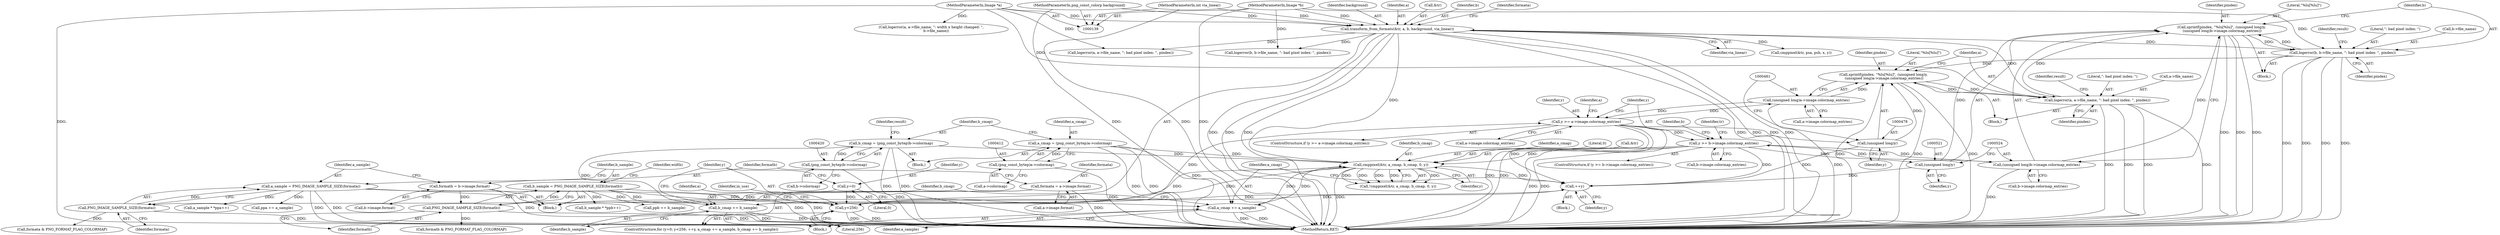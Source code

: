 digraph "0_Android_9d4853418ab2f754c2b63e091c29c5529b8b86ca_27@API" {
"1000517" [label="(Call,sprintf(pindex, \"%lu[%lu]\", (unsigned long)y,\n (unsigned long)b->image.colormap_entries))"];
"1000487" [label="(Call,logerror(a, a->file_name, \": bad pixel index: \", pindex))"];
"1000247" [label="(Call,transform_from_formats(&tr, a, b, background, via_linear))"];
"1000140" [label="(MethodParameterIn,Image *a)"];
"1000141" [label="(MethodParameterIn,Image *b)"];
"1000143" [label="(MethodParameterIn,png_const_colorp background)"];
"1000142" [label="(MethodParameterIn,int via_linear)"];
"1000474" [label="(Call,sprintf(pindex, \"%lu[%lu]\", (unsigned long)y,\n (unsigned long)a->image.colormap_entries))"];
"1000530" [label="(Call,logerror(b, b->file_name, \": bad pixel index: \", pindex))"];
"1000517" [label="(Call,sprintf(pindex, \"%lu[%lu]\", (unsigned long)y,\n (unsigned long)b->image.colormap_entries))"];
"1000520" [label="(Call,(unsigned long)y)"];
"1000499" [label="(Call,y >= b->image.colormap_entries)"];
"1000456" [label="(Call,y >= a->image.colormap_entries)"];
"1000437" [label="(Call,y<256)"];
"1000441" [label="(Call,++y)"];
"1000477" [label="(Call,(unsigned long)y)"];
"1000543" [label="(Call,cmppixel(&tr, a_cmap, b_cmap, 0, y))"];
"1000444" [label="(Call,a_cmap += a_sample)"];
"1000206" [label="(Call,a_sample = PNG_IMAGE_SAMPLE_SIZE(formata))"];
"1000208" [label="(Call,PNG_IMAGE_SAMPLE_SIZE(formata))"];
"1000190" [label="(Call,formata = a->image.format)"];
"1000409" [label="(Call,a_cmap = (png_const_bytep)a->colormap)"];
"1000411" [label="(Call,(png_const_bytep)a->colormap)"];
"1000417" [label="(Call,b_cmap = (png_const_bytep)b->colormap)"];
"1000419" [label="(Call,(png_const_bytep)b->colormap)"];
"1000447" [label="(Call,b_cmap += b_sample)"];
"1000211" [label="(Call,b_sample = PNG_IMAGE_SAMPLE_SIZE(formatb))"];
"1000213" [label="(Call,PNG_IMAGE_SAMPLE_SIZE(formatb))"];
"1000198" [label="(Call,formatb = b->image.format)"];
"1000434" [label="(Call,y=0)"];
"1000480" [label="(Call,(unsigned long)a->image.colormap_entries)"];
"1000523" [label="(Call,(unsigned long)b->image.colormap_entries)"];
"1000881" [label="(Call,b_sample * *ppb++)"];
"1000433" [label="(ControlStructure,for (y=0; y<256; ++y, a_cmap += a_sample, b_cmap += b_sample))"];
"1000445" [label="(Identifier,a_cmap)"];
"1000213" [label="(Call,PNG_IMAGE_SAMPLE_SIZE(formatb))"];
"1000891" [label="(Call,ppb += b_sample)"];
"1000141" [label="(MethodParameterIn,Image *b)"];
"1000532" [label="(Call,b->file_name)"];
"1000143" [label="(MethodParameterIn,png_const_colorp background)"];
"1000866" [label="(Call,ppa += a_sample)"];
"1000440" [label="(Block,)"];
"1000191" [label="(Identifier,formata)"];
"1001059" [label="(Call,cmppixel(&tr, psa, psb, x, y))"];
"1000140" [label="(MethodParameterIn,Image *a)"];
"1000531" [label="(Identifier,b)"];
"1000457" [label="(Identifier,y)"];
"1000410" [label="(Identifier,a_cmap)"];
"1000206" [label="(Call,a_sample = PNG_IMAGE_SAMPLE_SIZE(formata))"];
"1000487" [label="(Call,logerror(a, a->file_name, \": bad pixel index: \", pindex))"];
"1000417" [label="(Call,b_cmap = (png_const_bytep)b->colormap)"];
"1000212" [label="(Identifier,b_sample)"];
"1000547" [label="(Identifier,b_cmap)"];
"1000407" [label="(Block,)"];
"1000556" [label="(Identifier,a)"];
"1000144" [label="(Block,)"];
"1000211" [label="(Call,b_sample = PNG_IMAGE_SAMPLE_SIZE(formatb))"];
"1000546" [label="(Identifier,a_cmap)"];
"1000199" [label="(Identifier,formatb)"];
"1000207" [label="(Identifier,a_sample)"];
"1000523" [label="(Call,(unsigned long)b->image.colormap_entries)"];
"1000548" [label="(Literal,0)"];
"1000413" [label="(Call,a->colormap)"];
"1000517" [label="(Call,sprintf(pindex, \"%lu[%lu]\", (unsigned long)y,\n (unsigned long)b->image.colormap_entries))"];
"1000456" [label="(Call,y >= a->image.colormap_entries)"];
"1000190" [label="(Call,formata = a->image.format)"];
"1000474" [label="(Call,sprintf(pindex, \"%lu[%lu]\", (unsigned long)y,\n (unsigned long)a->image.colormap_entries))"];
"1000468" [label="(Identifier,a)"];
"1000247" [label="(Call,transform_from_formats(&tr, a, b, background, via_linear))"];
"1000520" [label="(Call,(unsigned long)y)"];
"1000426" [label="(Identifier,result)"];
"1000421" [label="(Call,b->colormap)"];
"1000250" [label="(Identifier,a)"];
"1000525" [label="(Call,b->image.colormap_entries)"];
"1001128" [label="(MethodReturn,RET)"];
"1000192" [label="(Call,a->image.format)"];
"1000500" [label="(Identifier,y)"];
"1000495" [label="(Identifier,result)"];
"1000455" [label="(ControlStructure,if (y >= a->image.colormap_entries))"];
"1000499" [label="(Call,y >= b->image.colormap_entries)"];
"1000248" [label="(Call,&tr)"];
"1000437" [label="(Call,y<256)"];
"1000472" [label="(Block,)"];
"1000538" [label="(Identifier,result)"];
"1000458" [label="(Call,a->image.colormap_entries)"];
"1000452" [label="(Identifier,in_use)"];
"1000409" [label="(Call,a_cmap = (png_const_bytep)a->colormap)"];
"1000208" [label="(Call,PNG_IMAGE_SAMPLE_SIZE(formata))"];
"1000522" [label="(Identifier,y)"];
"1000488" [label="(Identifier,a)"];
"1000269" [label="(Call,formatb & PNG_FORMAT_FLAG_COLORMAP)"];
"1000475" [label="(Identifier,pindex)"];
"1000476" [label="(Literal,\"%lu[%lu]\")"];
"1000257" [label="(Call,formata & PNG_FORMAT_FLAG_COLORMAP)"];
"1000434" [label="(Call,y=0)"];
"1000544" [label="(Call,&tr)"];
"1000446" [label="(Identifier,a_sample)"];
"1000444" [label="(Call,a_cmap += a_sample)"];
"1000418" [label="(Identifier,b_cmap)"];
"1000209" [label="(Identifier,formata)"];
"1000543" [label="(Call,cmppixel(&tr, a_cmap, b_cmap, 0, y))"];
"1000511" [label="(Identifier,b)"];
"1000479" [label="(Identifier,y)"];
"1000477" [label="(Call,(unsigned long)y)"];
"1000253" [label="(Identifier,via_linear)"];
"1000238" [label="(Call,logerror(a, a->file_name, \": width x height changed: \",\n         b->file_name))"];
"1000671" [label="(Call,logerror(b, b->file_name, \": bad pixel index: \", pindex))"];
"1000449" [label="(Identifier,b_sample)"];
"1000535" [label="(Literal,\": bad pixel index: \")"];
"1000856" [label="(Call,a_sample * *ppa++)"];
"1000439" [label="(Literal,256)"];
"1000441" [label="(Call,++y)"];
"1000493" [label="(Identifier,pindex)"];
"1000442" [label="(Identifier,y)"];
"1000411" [label="(Call,(png_const_bytep)a->colormap)"];
"1000492" [label="(Literal,\": bad pixel index: \")"];
"1000641" [label="(Call,logerror(a, a->file_name, \": bad pixel index: \", pindex))"];
"1000482" [label="(Call,a->image.colormap_entries)"];
"1000251" [label="(Identifier,b)"];
"1000214" [label="(Identifier,formatb)"];
"1000198" [label="(Call,formatb = b->image.format)"];
"1000443" [label="(Block,)"];
"1000224" [label="(Identifier,width)"];
"1000480" [label="(Call,(unsigned long)a->image.colormap_entries)"];
"1000447" [label="(Call,b_cmap += b_sample)"];
"1000436" [label="(Literal,0)"];
"1000549" [label="(Identifier,y)"];
"1000498" [label="(ControlStructure,if (y >= b->image.colormap_entries))"];
"1000438" [label="(Identifier,y)"];
"1000530" [label="(Call,logerror(b, b->file_name, \": bad pixel index: \", pindex))"];
"1000200" [label="(Call,b->image.format)"];
"1000545" [label="(Identifier,tr)"];
"1000419" [label="(Call,(png_const_bytep)b->colormap)"];
"1000519" [label="(Literal,\"%lu[%lu]\")"];
"1000435" [label="(Identifier,y)"];
"1000518" [label="(Identifier,pindex)"];
"1000258" [label="(Identifier,formata)"];
"1000542" [label="(Call,!cmppixel(&tr, a_cmap, b_cmap, 0, y))"];
"1000252" [label="(Identifier,background)"];
"1000515" [label="(Block,)"];
"1000142" [label="(MethodParameterIn,int via_linear)"];
"1000501" [label="(Call,b->image.colormap_entries)"];
"1000536" [label="(Identifier,pindex)"];
"1000489" [label="(Call,a->file_name)"];
"1000448" [label="(Identifier,b_cmap)"];
"1000517" -> "1000515"  [label="AST: "];
"1000517" -> "1000523"  [label="CFG: "];
"1000518" -> "1000517"  [label="AST: "];
"1000519" -> "1000517"  [label="AST: "];
"1000520" -> "1000517"  [label="AST: "];
"1000523" -> "1000517"  [label="AST: "];
"1000531" -> "1000517"  [label="CFG: "];
"1000517" -> "1001128"  [label="DDG: "];
"1000517" -> "1001128"  [label="DDG: "];
"1000517" -> "1001128"  [label="DDG: "];
"1000487" -> "1000517"  [label="DDG: "];
"1000530" -> "1000517"  [label="DDG: "];
"1000520" -> "1000517"  [label="DDG: "];
"1000523" -> "1000517"  [label="DDG: "];
"1000517" -> "1000530"  [label="DDG: "];
"1000487" -> "1000472"  [label="AST: "];
"1000487" -> "1000493"  [label="CFG: "];
"1000488" -> "1000487"  [label="AST: "];
"1000489" -> "1000487"  [label="AST: "];
"1000492" -> "1000487"  [label="AST: "];
"1000493" -> "1000487"  [label="AST: "];
"1000495" -> "1000487"  [label="CFG: "];
"1000487" -> "1001128"  [label="DDG: "];
"1000487" -> "1001128"  [label="DDG: "];
"1000487" -> "1001128"  [label="DDG: "];
"1000487" -> "1001128"  [label="DDG: "];
"1000487" -> "1000474"  [label="DDG: "];
"1000247" -> "1000487"  [label="DDG: "];
"1000140" -> "1000487"  [label="DDG: "];
"1000474" -> "1000487"  [label="DDG: "];
"1000247" -> "1000144"  [label="AST: "];
"1000247" -> "1000253"  [label="CFG: "];
"1000248" -> "1000247"  [label="AST: "];
"1000250" -> "1000247"  [label="AST: "];
"1000251" -> "1000247"  [label="AST: "];
"1000252" -> "1000247"  [label="AST: "];
"1000253" -> "1000247"  [label="AST: "];
"1000258" -> "1000247"  [label="CFG: "];
"1000247" -> "1001128"  [label="DDG: "];
"1000247" -> "1001128"  [label="DDG: "];
"1000247" -> "1001128"  [label="DDG: "];
"1000247" -> "1001128"  [label="DDG: "];
"1000247" -> "1001128"  [label="DDG: "];
"1000247" -> "1001128"  [label="DDG: "];
"1000140" -> "1000247"  [label="DDG: "];
"1000141" -> "1000247"  [label="DDG: "];
"1000143" -> "1000247"  [label="DDG: "];
"1000142" -> "1000247"  [label="DDG: "];
"1000247" -> "1000530"  [label="DDG: "];
"1000247" -> "1000543"  [label="DDG: "];
"1000247" -> "1000641"  [label="DDG: "];
"1000247" -> "1000671"  [label="DDG: "];
"1000247" -> "1001059"  [label="DDG: "];
"1000140" -> "1000139"  [label="AST: "];
"1000140" -> "1001128"  [label="DDG: "];
"1000140" -> "1000238"  [label="DDG: "];
"1000140" -> "1000641"  [label="DDG: "];
"1000141" -> "1000139"  [label="AST: "];
"1000141" -> "1001128"  [label="DDG: "];
"1000141" -> "1000530"  [label="DDG: "];
"1000141" -> "1000671"  [label="DDG: "];
"1000143" -> "1000139"  [label="AST: "];
"1000143" -> "1001128"  [label="DDG: "];
"1000142" -> "1000139"  [label="AST: "];
"1000142" -> "1001128"  [label="DDG: "];
"1000474" -> "1000472"  [label="AST: "];
"1000474" -> "1000480"  [label="CFG: "];
"1000475" -> "1000474"  [label="AST: "];
"1000476" -> "1000474"  [label="AST: "];
"1000477" -> "1000474"  [label="AST: "];
"1000480" -> "1000474"  [label="AST: "];
"1000488" -> "1000474"  [label="CFG: "];
"1000474" -> "1001128"  [label="DDG: "];
"1000474" -> "1001128"  [label="DDG: "];
"1000474" -> "1001128"  [label="DDG: "];
"1000530" -> "1000474"  [label="DDG: "];
"1000477" -> "1000474"  [label="DDG: "];
"1000480" -> "1000474"  [label="DDG: "];
"1000530" -> "1000515"  [label="AST: "];
"1000530" -> "1000536"  [label="CFG: "];
"1000531" -> "1000530"  [label="AST: "];
"1000532" -> "1000530"  [label="AST: "];
"1000535" -> "1000530"  [label="AST: "];
"1000536" -> "1000530"  [label="AST: "];
"1000538" -> "1000530"  [label="CFG: "];
"1000530" -> "1001128"  [label="DDG: "];
"1000530" -> "1001128"  [label="DDG: "];
"1000530" -> "1001128"  [label="DDG: "];
"1000530" -> "1001128"  [label="DDG: "];
"1000520" -> "1000522"  [label="CFG: "];
"1000521" -> "1000520"  [label="AST: "];
"1000522" -> "1000520"  [label="AST: "];
"1000524" -> "1000520"  [label="CFG: "];
"1000520" -> "1000441"  [label="DDG: "];
"1000499" -> "1000520"  [label="DDG: "];
"1000499" -> "1000498"  [label="AST: "];
"1000499" -> "1000501"  [label="CFG: "];
"1000500" -> "1000499"  [label="AST: "];
"1000501" -> "1000499"  [label="AST: "];
"1000511" -> "1000499"  [label="CFG: "];
"1000545" -> "1000499"  [label="CFG: "];
"1000499" -> "1001128"  [label="DDG: "];
"1000499" -> "1001128"  [label="DDG: "];
"1000499" -> "1000441"  [label="DDG: "];
"1000456" -> "1000499"  [label="DDG: "];
"1000523" -> "1000499"  [label="DDG: "];
"1000499" -> "1000523"  [label="DDG: "];
"1000499" -> "1000543"  [label="DDG: "];
"1000456" -> "1000455"  [label="AST: "];
"1000456" -> "1000458"  [label="CFG: "];
"1000457" -> "1000456"  [label="AST: "];
"1000458" -> "1000456"  [label="AST: "];
"1000468" -> "1000456"  [label="CFG: "];
"1000500" -> "1000456"  [label="CFG: "];
"1000456" -> "1001128"  [label="DDG: "];
"1000456" -> "1001128"  [label="DDG: "];
"1000456" -> "1000441"  [label="DDG: "];
"1000437" -> "1000456"  [label="DDG: "];
"1000480" -> "1000456"  [label="DDG: "];
"1000456" -> "1000477"  [label="DDG: "];
"1000456" -> "1000480"  [label="DDG: "];
"1000437" -> "1000433"  [label="AST: "];
"1000437" -> "1000439"  [label="CFG: "];
"1000438" -> "1000437"  [label="AST: "];
"1000439" -> "1000437"  [label="AST: "];
"1000452" -> "1000437"  [label="CFG: "];
"1000556" -> "1000437"  [label="CFG: "];
"1000437" -> "1001128"  [label="DDG: "];
"1000437" -> "1001128"  [label="DDG: "];
"1000441" -> "1000437"  [label="DDG: "];
"1000434" -> "1000437"  [label="DDG: "];
"1000437" -> "1000441"  [label="DDG: "];
"1000441" -> "1000440"  [label="AST: "];
"1000441" -> "1000442"  [label="CFG: "];
"1000442" -> "1000441"  [label="AST: "];
"1000445" -> "1000441"  [label="CFG: "];
"1000477" -> "1000441"  [label="DDG: "];
"1000543" -> "1000441"  [label="DDG: "];
"1000477" -> "1000479"  [label="CFG: "];
"1000478" -> "1000477"  [label="AST: "];
"1000479" -> "1000477"  [label="AST: "];
"1000481" -> "1000477"  [label="CFG: "];
"1000543" -> "1000542"  [label="AST: "];
"1000543" -> "1000549"  [label="CFG: "];
"1000544" -> "1000543"  [label="AST: "];
"1000546" -> "1000543"  [label="AST: "];
"1000547" -> "1000543"  [label="AST: "];
"1000548" -> "1000543"  [label="AST: "];
"1000549" -> "1000543"  [label="AST: "];
"1000542" -> "1000543"  [label="CFG: "];
"1000543" -> "1001128"  [label="DDG: "];
"1000543" -> "1000444"  [label="DDG: "];
"1000543" -> "1000447"  [label="DDG: "];
"1000543" -> "1000542"  [label="DDG: "];
"1000543" -> "1000542"  [label="DDG: "];
"1000543" -> "1000542"  [label="DDG: "];
"1000543" -> "1000542"  [label="DDG: "];
"1000543" -> "1000542"  [label="DDG: "];
"1000444" -> "1000543"  [label="DDG: "];
"1000409" -> "1000543"  [label="DDG: "];
"1000417" -> "1000543"  [label="DDG: "];
"1000447" -> "1000543"  [label="DDG: "];
"1000444" -> "1000443"  [label="AST: "];
"1000444" -> "1000446"  [label="CFG: "];
"1000445" -> "1000444"  [label="AST: "];
"1000446" -> "1000444"  [label="AST: "];
"1000448" -> "1000444"  [label="CFG: "];
"1000444" -> "1001128"  [label="DDG: "];
"1000444" -> "1001128"  [label="DDG: "];
"1000206" -> "1000444"  [label="DDG: "];
"1000409" -> "1000444"  [label="DDG: "];
"1000206" -> "1000144"  [label="AST: "];
"1000206" -> "1000208"  [label="CFG: "];
"1000207" -> "1000206"  [label="AST: "];
"1000208" -> "1000206"  [label="AST: "];
"1000212" -> "1000206"  [label="CFG: "];
"1000206" -> "1001128"  [label="DDG: "];
"1000206" -> "1001128"  [label="DDG: "];
"1000208" -> "1000206"  [label="DDG: "];
"1000206" -> "1000856"  [label="DDG: "];
"1000206" -> "1000866"  [label="DDG: "];
"1000208" -> "1000209"  [label="CFG: "];
"1000209" -> "1000208"  [label="AST: "];
"1000208" -> "1001128"  [label="DDG: "];
"1000190" -> "1000208"  [label="DDG: "];
"1000208" -> "1000257"  [label="DDG: "];
"1000190" -> "1000144"  [label="AST: "];
"1000190" -> "1000192"  [label="CFG: "];
"1000191" -> "1000190"  [label="AST: "];
"1000192" -> "1000190"  [label="AST: "];
"1000199" -> "1000190"  [label="CFG: "];
"1000190" -> "1001128"  [label="DDG: "];
"1000409" -> "1000407"  [label="AST: "];
"1000409" -> "1000411"  [label="CFG: "];
"1000410" -> "1000409"  [label="AST: "];
"1000411" -> "1000409"  [label="AST: "];
"1000418" -> "1000409"  [label="CFG: "];
"1000409" -> "1001128"  [label="DDG: "];
"1000409" -> "1001128"  [label="DDG: "];
"1000411" -> "1000409"  [label="DDG: "];
"1000411" -> "1000413"  [label="CFG: "];
"1000412" -> "1000411"  [label="AST: "];
"1000413" -> "1000411"  [label="AST: "];
"1000411" -> "1001128"  [label="DDG: "];
"1000417" -> "1000407"  [label="AST: "];
"1000417" -> "1000419"  [label="CFG: "];
"1000418" -> "1000417"  [label="AST: "];
"1000419" -> "1000417"  [label="AST: "];
"1000426" -> "1000417"  [label="CFG: "];
"1000417" -> "1001128"  [label="DDG: "];
"1000417" -> "1001128"  [label="DDG: "];
"1000419" -> "1000417"  [label="DDG: "];
"1000417" -> "1000447"  [label="DDG: "];
"1000419" -> "1000421"  [label="CFG: "];
"1000420" -> "1000419"  [label="AST: "];
"1000421" -> "1000419"  [label="AST: "];
"1000419" -> "1001128"  [label="DDG: "];
"1000447" -> "1000443"  [label="AST: "];
"1000447" -> "1000449"  [label="CFG: "];
"1000448" -> "1000447"  [label="AST: "];
"1000449" -> "1000447"  [label="AST: "];
"1000438" -> "1000447"  [label="CFG: "];
"1000447" -> "1001128"  [label="DDG: "];
"1000447" -> "1001128"  [label="DDG: "];
"1000211" -> "1000447"  [label="DDG: "];
"1000211" -> "1000144"  [label="AST: "];
"1000211" -> "1000213"  [label="CFG: "];
"1000212" -> "1000211"  [label="AST: "];
"1000213" -> "1000211"  [label="AST: "];
"1000224" -> "1000211"  [label="CFG: "];
"1000211" -> "1001128"  [label="DDG: "];
"1000211" -> "1001128"  [label="DDG: "];
"1000213" -> "1000211"  [label="DDG: "];
"1000211" -> "1000881"  [label="DDG: "];
"1000211" -> "1000891"  [label="DDG: "];
"1000213" -> "1000214"  [label="CFG: "];
"1000214" -> "1000213"  [label="AST: "];
"1000213" -> "1001128"  [label="DDG: "];
"1000198" -> "1000213"  [label="DDG: "];
"1000213" -> "1000269"  [label="DDG: "];
"1000198" -> "1000144"  [label="AST: "];
"1000198" -> "1000200"  [label="CFG: "];
"1000199" -> "1000198"  [label="AST: "];
"1000200" -> "1000198"  [label="AST: "];
"1000207" -> "1000198"  [label="CFG: "];
"1000198" -> "1001128"  [label="DDG: "];
"1000434" -> "1000433"  [label="AST: "];
"1000434" -> "1000436"  [label="CFG: "];
"1000435" -> "1000434"  [label="AST: "];
"1000436" -> "1000434"  [label="AST: "];
"1000438" -> "1000434"  [label="CFG: "];
"1000480" -> "1000482"  [label="CFG: "];
"1000481" -> "1000480"  [label="AST: "];
"1000482" -> "1000480"  [label="AST: "];
"1000480" -> "1001128"  [label="DDG: "];
"1000523" -> "1000525"  [label="CFG: "];
"1000524" -> "1000523"  [label="AST: "];
"1000525" -> "1000523"  [label="AST: "];
"1000523" -> "1001128"  [label="DDG: "];
}

